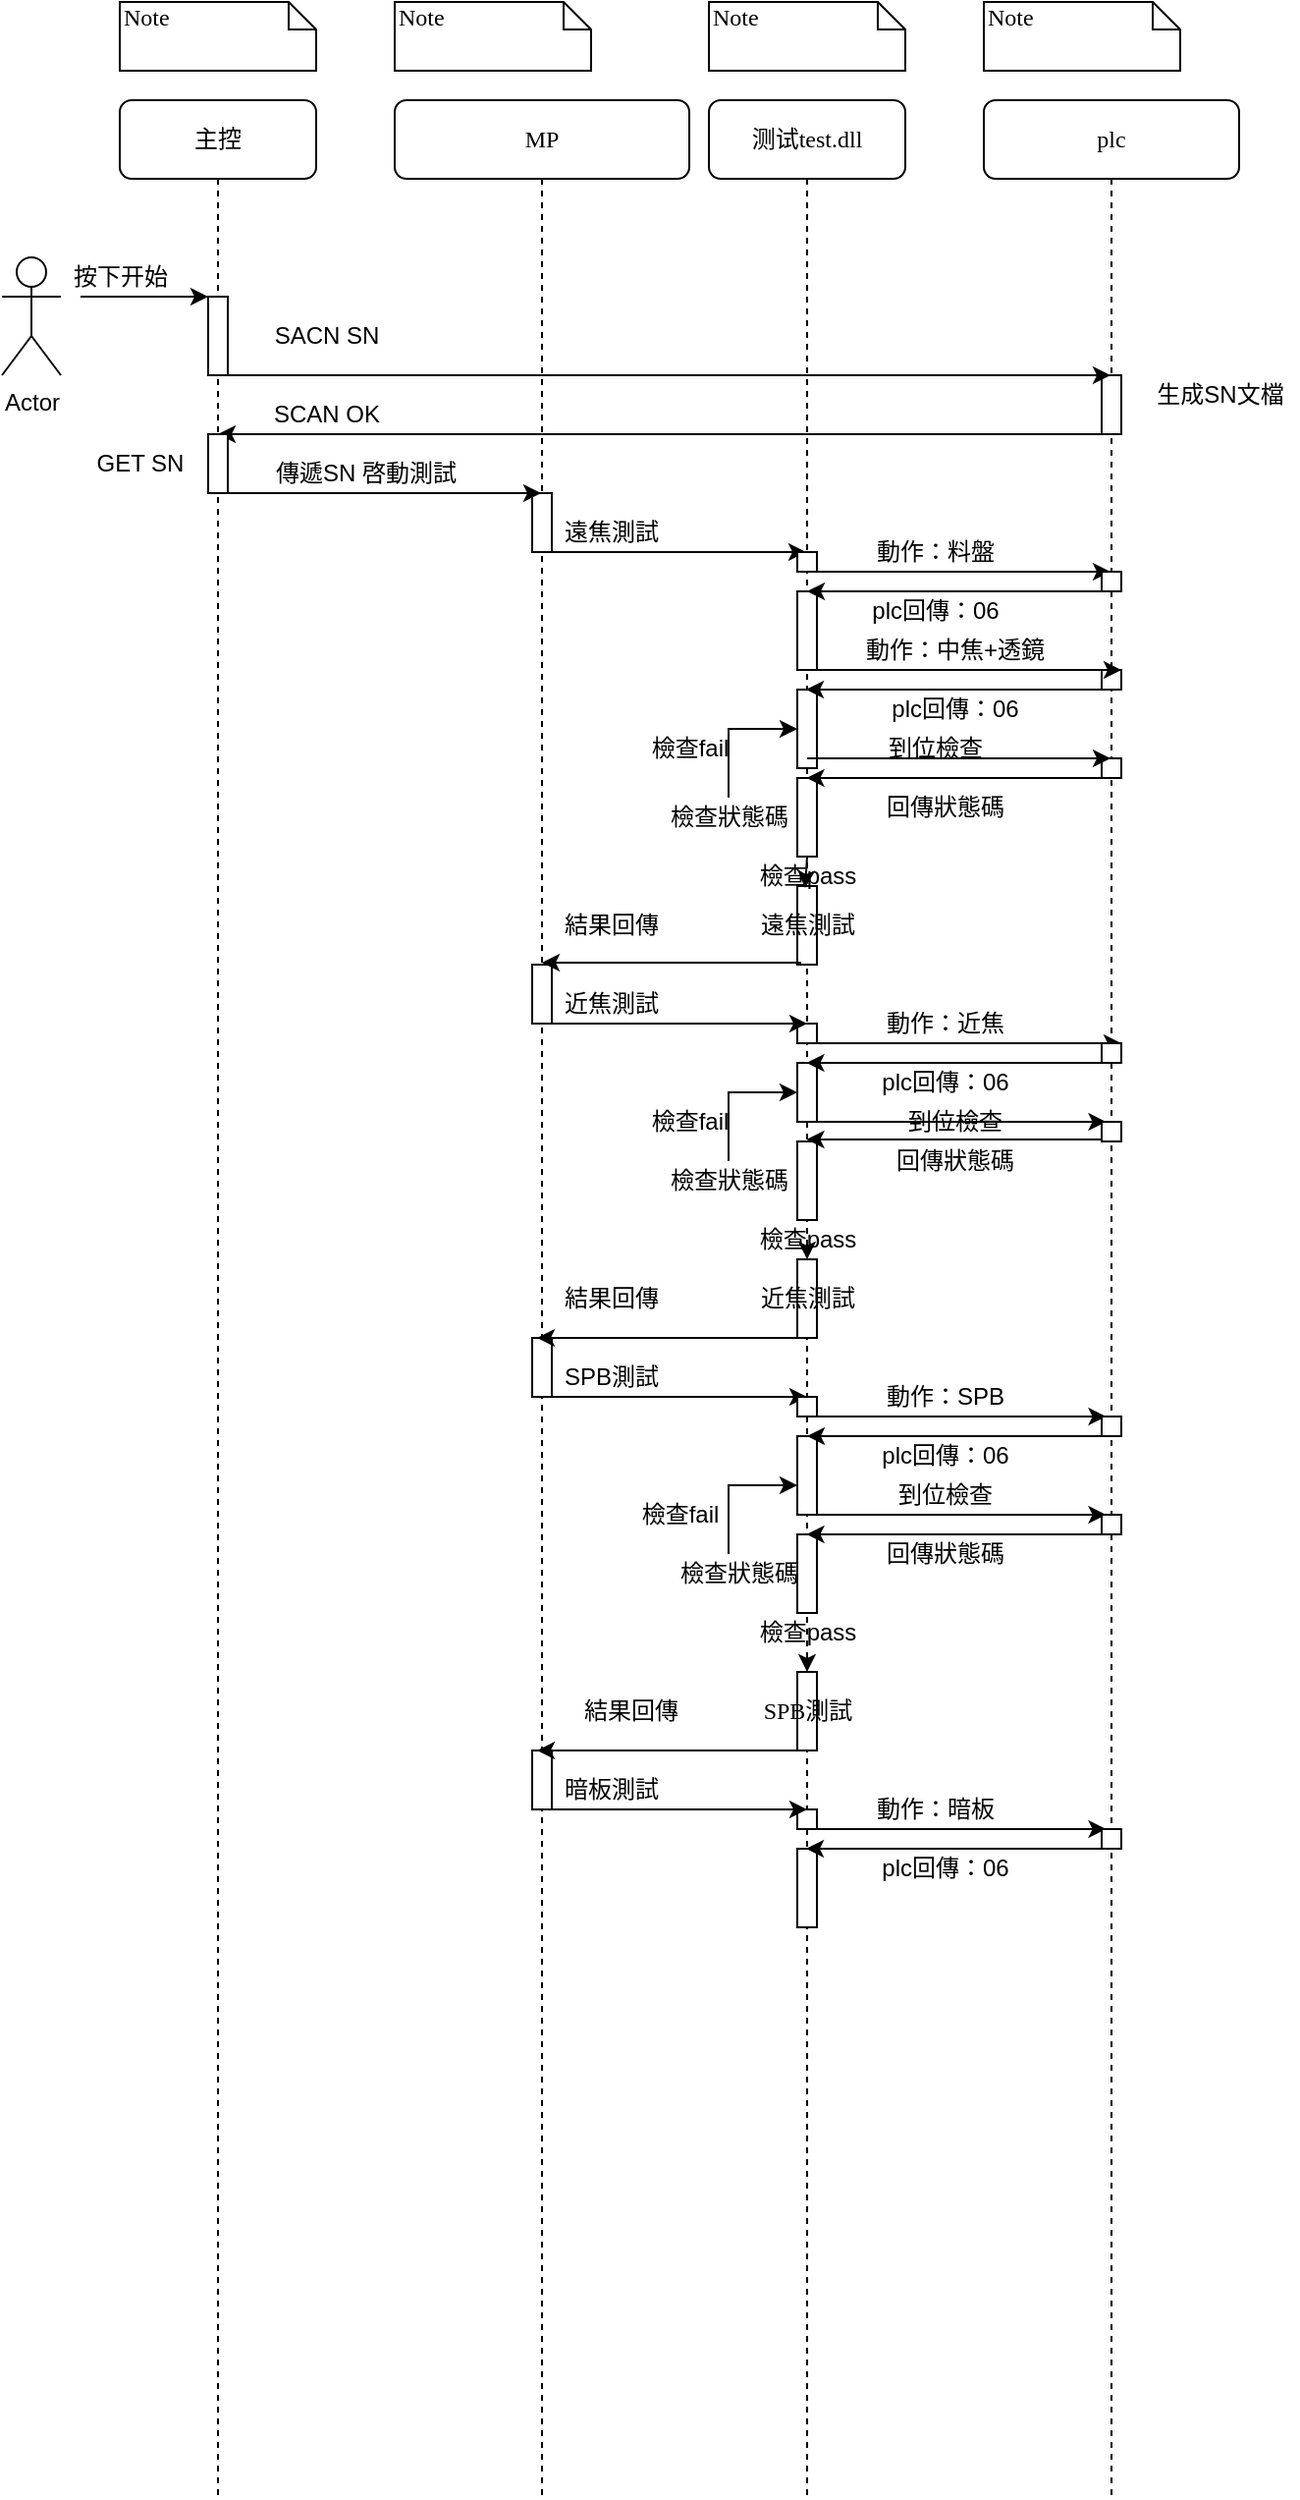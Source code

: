 <mxfile version="15.7.1" type="github">
  <diagram name="Page-1" id="13e1069c-82ec-6db2-03f1-153e76fe0fe0">
    <mxGraphModel dx="868" dy="492" grid="1" gridSize="10" guides="1" tooltips="1" connect="1" arrows="1" fold="1" page="1" pageScale="1" pageWidth="1100" pageHeight="850" background="none" math="0" shadow="0">
      <root>
        <mxCell id="0" />
        <mxCell id="1" parent="0" />
        <mxCell id="7baba1c4bc27f4b0-2" value="MP" style="shape=umlLifeline;perimeter=lifelinePerimeter;whiteSpace=wrap;html=1;container=1;collapsible=0;recursiveResize=0;outlineConnect=0;rounded=1;shadow=0;comic=0;labelBackgroundColor=none;strokeWidth=1;fontFamily=Verdana;fontSize=12;align=center;" parent="1" vertex="1">
          <mxGeometry x="240" y="80" width="150" height="1220" as="geometry" />
        </mxCell>
        <mxCell id="AwvMzt33uURzhuPgtbTJ-15" value="傳遞SN 啓動測試" style="text;html=1;align=center;verticalAlign=middle;resizable=0;points=[];autosize=1;strokeColor=none;fillColor=none;" vertex="1" parent="7baba1c4bc27f4b0-2">
          <mxGeometry x="-70" y="180" width="110" height="20" as="geometry" />
        </mxCell>
        <mxCell id="AwvMzt33uURzhuPgtbTJ-16" value="" style="html=1;points=[];perimeter=orthogonalPerimeter;rounded=0;shadow=0;comic=0;labelBackgroundColor=none;strokeWidth=1;fontFamily=Verdana;fontSize=12;align=center;" vertex="1" parent="7baba1c4bc27f4b0-2">
          <mxGeometry x="70" y="200" width="10" height="30" as="geometry" />
        </mxCell>
        <mxCell id="AwvMzt33uURzhuPgtbTJ-17" value="" style="endArrow=classic;html=1;rounded=0;" edge="1" parent="7baba1c4bc27f4b0-2" target="7baba1c4bc27f4b0-3">
          <mxGeometry width="50" height="50" relative="1" as="geometry">
            <mxPoint x="70" y="230" as="sourcePoint" />
            <mxPoint x="100" y="180" as="targetPoint" />
          </mxGeometry>
        </mxCell>
        <mxCell id="AwvMzt33uURzhuPgtbTJ-38" value="" style="html=1;points=[];perimeter=orthogonalPerimeter;rounded=0;shadow=0;comic=0;labelBackgroundColor=none;strokeWidth=1;fontFamily=Verdana;fontSize=12;align=center;" vertex="1" parent="7baba1c4bc27f4b0-2">
          <mxGeometry x="70" y="440" width="10" height="30" as="geometry" />
        </mxCell>
        <mxCell id="AwvMzt33uURzhuPgtbTJ-35" value="遠焦測試" style="text;html=1;align=center;verticalAlign=middle;resizable=0;points=[];autosize=1;strokeColor=none;fillColor=none;" vertex="1" parent="7baba1c4bc27f4b0-2">
          <mxGeometry x="80" y="210" width="60" height="20" as="geometry" />
        </mxCell>
        <mxCell id="AwvMzt33uURzhuPgtbTJ-37" value="結果回傳" style="text;html=1;align=center;verticalAlign=middle;resizable=0;points=[];autosize=1;strokeColor=none;fillColor=none;" vertex="1" parent="7baba1c4bc27f4b0-2">
          <mxGeometry x="80" y="410" width="60" height="20" as="geometry" />
        </mxCell>
        <mxCell id="AwvMzt33uURzhuPgtbTJ-84" value="近焦測試" style="text;html=1;align=center;verticalAlign=middle;resizable=0;points=[];autosize=1;strokeColor=none;fillColor=none;" vertex="1" parent="7baba1c4bc27f4b0-2">
          <mxGeometry x="80" y="450" width="60" height="20" as="geometry" />
        </mxCell>
        <mxCell id="AwvMzt33uURzhuPgtbTJ-108" value="結果回傳" style="text;html=1;align=center;verticalAlign=middle;resizable=0;points=[];autosize=1;strokeColor=none;fillColor=none;" vertex="1" parent="7baba1c4bc27f4b0-2">
          <mxGeometry x="80" y="600" width="60" height="20" as="geometry" />
        </mxCell>
        <mxCell id="AwvMzt33uURzhuPgtbTJ-111" value="" style="html=1;points=[];perimeter=orthogonalPerimeter;rounded=0;shadow=0;comic=0;labelBackgroundColor=none;strokeWidth=1;fontFamily=Verdana;fontSize=12;align=center;" vertex="1" parent="7baba1c4bc27f4b0-2">
          <mxGeometry x="70" y="630" width="10" height="30" as="geometry" />
        </mxCell>
        <mxCell id="AwvMzt33uURzhuPgtbTJ-113" value="SPB測試" style="text;html=1;align=center;verticalAlign=middle;resizable=0;points=[];autosize=1;strokeColor=none;fillColor=none;" vertex="1" parent="7baba1c4bc27f4b0-2">
          <mxGeometry x="80" y="640" width="60" height="20" as="geometry" />
        </mxCell>
        <mxCell id="AwvMzt33uURzhuPgtbTJ-138" value="結果回傳" style="text;html=1;align=center;verticalAlign=middle;resizable=0;points=[];autosize=1;strokeColor=none;fillColor=none;" vertex="1" parent="7baba1c4bc27f4b0-2">
          <mxGeometry x="90" y="810" width="60" height="20" as="geometry" />
        </mxCell>
        <mxCell id="AwvMzt33uURzhuPgtbTJ-139" value="" style="html=1;points=[];perimeter=orthogonalPerimeter;rounded=0;shadow=0;comic=0;labelBackgroundColor=none;strokeWidth=1;fontFamily=Verdana;fontSize=12;align=center;" vertex="1" parent="7baba1c4bc27f4b0-2">
          <mxGeometry x="70" y="840" width="10" height="30" as="geometry" />
        </mxCell>
        <mxCell id="7baba1c4bc27f4b0-3" value="测试test.dll" style="shape=umlLifeline;perimeter=lifelinePerimeter;whiteSpace=wrap;html=1;container=1;collapsible=0;recursiveResize=0;outlineConnect=0;rounded=1;shadow=0;comic=0;labelBackgroundColor=none;strokeWidth=1;fontFamily=Verdana;fontSize=12;align=center;" parent="1" vertex="1">
          <mxGeometry x="400" y="80" width="100" height="1220" as="geometry" />
        </mxCell>
        <mxCell id="AwvMzt33uURzhuPgtbTJ-18" value="" style="html=1;points=[];perimeter=orthogonalPerimeter;rounded=0;shadow=0;comic=0;labelBackgroundColor=none;strokeWidth=1;fontFamily=Verdana;fontSize=12;align=center;" vertex="1" parent="7baba1c4bc27f4b0-3">
          <mxGeometry x="45" y="230" width="10" height="10" as="geometry" />
        </mxCell>
        <mxCell id="AwvMzt33uURzhuPgtbTJ-22" value="" style="endArrow=classic;html=1;rounded=0;" edge="1" parent="7baba1c4bc27f4b0-3" target="7baba1c4bc27f4b0-4">
          <mxGeometry width="50" height="50" relative="1" as="geometry">
            <mxPoint x="50" y="240" as="sourcePoint" />
            <mxPoint x="100" y="190" as="targetPoint" />
          </mxGeometry>
        </mxCell>
        <mxCell id="AwvMzt33uURzhuPgtbTJ-45" value="" style="html=1;points=[];perimeter=orthogonalPerimeter;rounded=0;shadow=0;comic=0;labelBackgroundColor=none;strokeWidth=1;fontFamily=Verdana;fontSize=12;align=center;" vertex="1" parent="7baba1c4bc27f4b0-3">
          <mxGeometry x="45" y="250" width="10" height="40" as="geometry" />
        </mxCell>
        <mxCell id="AwvMzt33uURzhuPgtbTJ-46" value="" style="html=1;points=[];perimeter=orthogonalPerimeter;rounded=0;shadow=0;comic=0;labelBackgroundColor=none;strokeWidth=1;fontFamily=Verdana;fontSize=12;align=center;" vertex="1" parent="7baba1c4bc27f4b0-3">
          <mxGeometry x="45" y="300" width="10" height="40" as="geometry" />
        </mxCell>
        <mxCell id="AwvMzt33uURzhuPgtbTJ-47" value="" style="html=1;points=[];perimeter=orthogonalPerimeter;rounded=0;shadow=0;comic=0;labelBackgroundColor=none;strokeWidth=1;fontFamily=Verdana;fontSize=12;align=center;" vertex="1" parent="7baba1c4bc27f4b0-3">
          <mxGeometry x="45" y="345" width="10" height="40" as="geometry" />
        </mxCell>
        <mxCell id="AwvMzt33uURzhuPgtbTJ-52" value="" style="html=1;points=[];perimeter=orthogonalPerimeter;rounded=0;shadow=0;comic=0;labelBackgroundColor=none;strokeWidth=1;fontFamily=Verdana;fontSize=12;align=center;" vertex="1" parent="7baba1c4bc27f4b0-3">
          <mxGeometry x="45" y="400" width="10" height="40" as="geometry" />
        </mxCell>
        <mxCell id="AwvMzt33uURzhuPgtbTJ-53" value="" style="endArrow=classic;html=1;rounded=0;entryX=0.4;entryY=0.025;entryDx=0;entryDy=0;entryPerimeter=0;" edge="1" parent="7baba1c4bc27f4b0-3" target="AwvMzt33uURzhuPgtbTJ-52">
          <mxGeometry width="50" height="50" relative="1" as="geometry">
            <mxPoint x="50" y="385" as="sourcePoint" />
            <mxPoint x="100" y="335" as="targetPoint" />
          </mxGeometry>
        </mxCell>
        <mxCell id="AwvMzt33uURzhuPgtbTJ-55" value="遠焦測試" style="text;html=1;align=center;verticalAlign=middle;resizable=0;points=[];autosize=1;strokeColor=none;fillColor=none;" vertex="1" parent="7baba1c4bc27f4b0-3">
          <mxGeometry x="20" y="410" width="60" height="20" as="geometry" />
        </mxCell>
        <mxCell id="AwvMzt33uURzhuPgtbTJ-86" value="" style="html=1;points=[];perimeter=orthogonalPerimeter;rounded=0;shadow=0;comic=0;labelBackgroundColor=none;strokeWidth=1;fontFamily=Verdana;fontSize=12;align=center;" vertex="1" parent="7baba1c4bc27f4b0-3">
          <mxGeometry x="45" y="470" width="10" height="10" as="geometry" />
        </mxCell>
        <mxCell id="AwvMzt33uURzhuPgtbTJ-93" value="" style="html=1;points=[];perimeter=orthogonalPerimeter;rounded=0;shadow=0;comic=0;labelBackgroundColor=none;strokeWidth=1;fontFamily=Verdana;fontSize=12;align=center;" vertex="1" parent="7baba1c4bc27f4b0-3">
          <mxGeometry x="45" y="490" width="10" height="30" as="geometry" />
        </mxCell>
        <mxCell id="AwvMzt33uURzhuPgtbTJ-98" value="" style="html=1;points=[];perimeter=orthogonalPerimeter;rounded=0;shadow=0;comic=0;labelBackgroundColor=none;strokeWidth=1;fontFamily=Verdana;fontSize=12;align=center;" vertex="1" parent="7baba1c4bc27f4b0-3">
          <mxGeometry x="45" y="530" width="10" height="40" as="geometry" />
        </mxCell>
        <mxCell id="AwvMzt33uURzhuPgtbTJ-99" value="檢查狀態碼" style="text;html=1;align=center;verticalAlign=middle;resizable=0;points=[];autosize=1;strokeColor=none;fillColor=none;" vertex="1" parent="7baba1c4bc27f4b0-3">
          <mxGeometry x="-30" y="540" width="80" height="20" as="geometry" />
        </mxCell>
        <mxCell id="AwvMzt33uURzhuPgtbTJ-100" value="" style="edgeStyle=orthogonalEdgeStyle;rounded=0;orthogonalLoop=1;jettySize=auto;html=1;" edge="1" parent="7baba1c4bc27f4b0-3">
          <mxGeometry relative="1" as="geometry">
            <mxPoint x="10" y="540" as="sourcePoint" />
            <mxPoint x="45" y="505" as="targetPoint" />
            <Array as="points">
              <mxPoint x="10" y="505" />
            </Array>
          </mxGeometry>
        </mxCell>
        <mxCell id="AwvMzt33uURzhuPgtbTJ-106" value="近焦測試" style="html=1;points=[];perimeter=orthogonalPerimeter;rounded=0;shadow=0;comic=0;labelBackgroundColor=none;strokeWidth=1;fontFamily=Verdana;fontSize=12;align=center;" vertex="1" parent="7baba1c4bc27f4b0-3">
          <mxGeometry x="45" y="590" width="10" height="40" as="geometry" />
        </mxCell>
        <mxCell id="AwvMzt33uURzhuPgtbTJ-107" value="" style="endArrow=classic;html=1;rounded=0;exitX=0.2;exitY=0.975;exitDx=0;exitDy=0;exitPerimeter=0;" edge="1" parent="7baba1c4bc27f4b0-3">
          <mxGeometry width="50" height="50" relative="1" as="geometry">
            <mxPoint x="50" y="630" as="sourcePoint" />
            <mxPoint x="-87.5" y="630" as="targetPoint" />
          </mxGeometry>
        </mxCell>
        <mxCell id="AwvMzt33uURzhuPgtbTJ-112" value="" style="endArrow=classic;html=1;rounded=0;" edge="1" parent="7baba1c4bc27f4b0-3">
          <mxGeometry width="50" height="50" relative="1" as="geometry">
            <mxPoint x="-89.5" y="660" as="sourcePoint" />
            <mxPoint x="50" y="660" as="targetPoint" />
          </mxGeometry>
        </mxCell>
        <mxCell id="AwvMzt33uURzhuPgtbTJ-115" value="" style="html=1;points=[];perimeter=orthogonalPerimeter;rounded=0;shadow=0;comic=0;labelBackgroundColor=none;strokeWidth=1;fontFamily=Verdana;fontSize=12;align=center;" vertex="1" parent="7baba1c4bc27f4b0-3">
          <mxGeometry x="45" y="660" width="10" height="10" as="geometry" />
        </mxCell>
        <mxCell id="AwvMzt33uURzhuPgtbTJ-122" value="" style="html=1;points=[];perimeter=orthogonalPerimeter;rounded=0;shadow=0;comic=0;labelBackgroundColor=none;strokeWidth=1;fontFamily=Verdana;fontSize=12;align=center;" vertex="1" parent="7baba1c4bc27f4b0-3">
          <mxGeometry x="45" y="680" width="10" height="40" as="geometry" />
        </mxCell>
        <mxCell id="AwvMzt33uURzhuPgtbTJ-128" value="" style="html=1;points=[];perimeter=orthogonalPerimeter;rounded=0;shadow=0;comic=0;labelBackgroundColor=none;strokeWidth=1;fontFamily=Verdana;fontSize=12;align=center;" vertex="1" parent="7baba1c4bc27f4b0-3">
          <mxGeometry x="45" y="730" width="10" height="40" as="geometry" />
        </mxCell>
        <mxCell id="AwvMzt33uURzhuPgtbTJ-129" value="檢查狀態碼" style="text;html=1;align=center;verticalAlign=middle;resizable=0;points=[];autosize=1;strokeColor=none;fillColor=none;" vertex="1" parent="7baba1c4bc27f4b0-3">
          <mxGeometry x="-25" y="740" width="80" height="20" as="geometry" />
        </mxCell>
        <mxCell id="AwvMzt33uURzhuPgtbTJ-130" value="" style="edgeStyle=orthogonalEdgeStyle;rounded=0;orthogonalLoop=1;jettySize=auto;html=1;" edge="1" parent="7baba1c4bc27f4b0-3">
          <mxGeometry relative="1" as="geometry">
            <mxPoint x="10" y="740" as="sourcePoint" />
            <mxPoint x="45" y="705" as="targetPoint" />
            <Array as="points">
              <mxPoint x="10" y="705" />
            </Array>
          </mxGeometry>
        </mxCell>
        <mxCell id="AwvMzt33uURzhuPgtbTJ-136" value="SPB測試" style="html=1;points=[];perimeter=orthogonalPerimeter;rounded=0;shadow=0;comic=0;labelBackgroundColor=none;strokeWidth=1;fontFamily=Verdana;fontSize=12;align=center;" vertex="1" parent="7baba1c4bc27f4b0-3">
          <mxGeometry x="45" y="800" width="10" height="40" as="geometry" />
        </mxCell>
        <mxCell id="AwvMzt33uURzhuPgtbTJ-137" value="" style="endArrow=classic;html=1;rounded=0;exitX=0.2;exitY=0.975;exitDx=0;exitDy=0;exitPerimeter=0;" edge="1" parent="7baba1c4bc27f4b0-3">
          <mxGeometry width="50" height="50" relative="1" as="geometry">
            <mxPoint x="50" y="840" as="sourcePoint" />
            <mxPoint x="-87.5" y="840" as="targetPoint" />
          </mxGeometry>
        </mxCell>
        <mxCell id="AwvMzt33uURzhuPgtbTJ-142" value="" style="html=1;points=[];perimeter=orthogonalPerimeter;rounded=0;shadow=0;comic=0;labelBackgroundColor=none;strokeWidth=1;fontFamily=Verdana;fontSize=12;align=center;" vertex="1" parent="7baba1c4bc27f4b0-3">
          <mxGeometry x="45" y="870" width="10" height="10" as="geometry" />
        </mxCell>
        <mxCell id="AwvMzt33uURzhuPgtbTJ-103" value="檢查pass" style="text;html=1;align=center;verticalAlign=middle;resizable=0;points=[];autosize=1;strokeColor=none;fillColor=none;" vertex="1" parent="7baba1c4bc27f4b0-3">
          <mxGeometry x="20" y="570" width="60" height="20" as="geometry" />
        </mxCell>
        <mxCell id="AwvMzt33uURzhuPgtbTJ-54" value="檢查pass" style="text;html=1;align=center;verticalAlign=middle;resizable=0;points=[];autosize=1;strokeColor=none;fillColor=none;" vertex="1" parent="7baba1c4bc27f4b0-3">
          <mxGeometry x="20" y="385" width="60" height="20" as="geometry" />
        </mxCell>
        <mxCell id="AwvMzt33uURzhuPgtbTJ-151" value="" style="html=1;points=[];perimeter=orthogonalPerimeter;rounded=0;shadow=0;comic=0;labelBackgroundColor=none;strokeWidth=1;fontFamily=Verdana;fontSize=12;align=center;" vertex="1" parent="7baba1c4bc27f4b0-3">
          <mxGeometry x="45" y="890" width="10" height="40" as="geometry" />
        </mxCell>
        <mxCell id="7baba1c4bc27f4b0-4" value="plc" style="shape=umlLifeline;perimeter=lifelinePerimeter;whiteSpace=wrap;html=1;container=1;collapsible=0;recursiveResize=0;outlineConnect=0;rounded=1;shadow=0;comic=0;labelBackgroundColor=none;strokeWidth=1;fontFamily=Verdana;fontSize=12;align=center;" parent="1" vertex="1">
          <mxGeometry x="540" y="80" width="130" height="1220" as="geometry" />
        </mxCell>
        <mxCell id="AwvMzt33uURzhuPgtbTJ-8" value="" style="html=1;points=[];perimeter=orthogonalPerimeter;rounded=0;shadow=0;comic=0;labelBackgroundColor=none;strokeWidth=1;fontFamily=Verdana;fontSize=12;align=center;" vertex="1" parent="7baba1c4bc27f4b0-4">
          <mxGeometry x="60" y="140" width="10" height="30" as="geometry" />
        </mxCell>
        <mxCell id="AwvMzt33uURzhuPgtbTJ-9" value="生成SN文檔" style="text;html=1;align=center;verticalAlign=middle;resizable=0;points=[];autosize=1;strokeColor=none;fillColor=none;" vertex="1" parent="7baba1c4bc27f4b0-4">
          <mxGeometry x="80" y="140" width="80" height="20" as="geometry" />
        </mxCell>
        <mxCell id="AwvMzt33uURzhuPgtbTJ-10" value="" style="endArrow=classic;html=1;rounded=0;" edge="1" parent="7baba1c4bc27f4b0-4" target="7baba1c4bc27f4b0-8">
          <mxGeometry width="50" height="50" relative="1" as="geometry">
            <mxPoint x="70" y="170" as="sourcePoint" />
            <mxPoint x="120" y="120" as="targetPoint" />
          </mxGeometry>
        </mxCell>
        <mxCell id="AwvMzt33uURzhuPgtbTJ-23" value="" style="html=1;points=[];perimeter=orthogonalPerimeter;rounded=0;shadow=0;comic=0;labelBackgroundColor=none;strokeWidth=1;fontFamily=Verdana;fontSize=12;align=center;" vertex="1" parent="7baba1c4bc27f4b0-4">
          <mxGeometry x="60" y="240" width="10" height="10" as="geometry" />
        </mxCell>
        <mxCell id="AwvMzt33uURzhuPgtbTJ-27" value="" style="endArrow=classic;html=1;rounded=0;" edge="1" parent="7baba1c4bc27f4b0-4" target="7baba1c4bc27f4b0-3">
          <mxGeometry width="50" height="50" relative="1" as="geometry">
            <mxPoint x="60" y="250" as="sourcePoint" />
            <mxPoint x="110" y="200" as="targetPoint" />
          </mxGeometry>
        </mxCell>
        <mxCell id="AwvMzt33uURzhuPgtbTJ-29" value="" style="html=1;points=[];perimeter=orthogonalPerimeter;rounded=0;shadow=0;comic=0;labelBackgroundColor=none;strokeWidth=1;fontFamily=Verdana;fontSize=12;align=center;" vertex="1" parent="7baba1c4bc27f4b0-4">
          <mxGeometry x="60" y="290" width="10" height="10" as="geometry" />
        </mxCell>
        <mxCell id="AwvMzt33uURzhuPgtbTJ-30" value="" style="endArrow=classic;html=1;rounded=0;" edge="1" parent="7baba1c4bc27f4b0-4">
          <mxGeometry width="50" height="50" relative="1" as="geometry">
            <mxPoint x="60" y="300" as="sourcePoint" />
            <mxPoint x="-90.5" y="300" as="targetPoint" />
          </mxGeometry>
        </mxCell>
        <mxCell id="AwvMzt33uURzhuPgtbTJ-26" value="" style="endArrow=classic;html=1;rounded=0;" edge="1" parent="7baba1c4bc27f4b0-4">
          <mxGeometry width="50" height="50" relative="1" as="geometry">
            <mxPoint x="-84.5" y="290" as="sourcePoint" />
            <mxPoint x="70" y="290" as="targetPoint" />
          </mxGeometry>
        </mxCell>
        <mxCell id="AwvMzt33uURzhuPgtbTJ-24" value="動作：中焦+透鏡" style="text;html=1;align=center;verticalAlign=middle;resizable=0;points=[];autosize=1;strokeColor=none;fillColor=none;" vertex="1" parent="7baba1c4bc27f4b0-4">
          <mxGeometry x="-70" y="270" width="110" height="20" as="geometry" />
        </mxCell>
        <mxCell id="AwvMzt33uURzhuPgtbTJ-42" value="" style="html=1;points=[];perimeter=orthogonalPerimeter;rounded=0;shadow=0;comic=0;labelBackgroundColor=none;strokeWidth=1;fontFamily=Verdana;fontSize=12;align=center;" vertex="1" parent="7baba1c4bc27f4b0-4">
          <mxGeometry x="60" y="335" width="10" height="10" as="geometry" />
        </mxCell>
        <mxCell id="AwvMzt33uURzhuPgtbTJ-43" value="" style="endArrow=classic;html=1;rounded=0;" edge="1" parent="7baba1c4bc27f4b0-4">
          <mxGeometry width="50" height="50" relative="1" as="geometry">
            <mxPoint x="60.25" y="345" as="sourcePoint" />
            <mxPoint x="-90.25" y="345" as="targetPoint" />
          </mxGeometry>
        </mxCell>
        <mxCell id="AwvMzt33uURzhuPgtbTJ-87" value="" style="endArrow=classic;html=1;rounded=0;" edge="1" parent="7baba1c4bc27f4b0-4">
          <mxGeometry width="50" height="50" relative="1" as="geometry">
            <mxPoint x="-84.5" y="480" as="sourcePoint" />
            <mxPoint x="70" y="480" as="targetPoint" />
          </mxGeometry>
        </mxCell>
        <mxCell id="AwvMzt33uURzhuPgtbTJ-89" value="" style="html=1;points=[];perimeter=orthogonalPerimeter;rounded=0;shadow=0;comic=0;labelBackgroundColor=none;strokeWidth=1;fontFamily=Verdana;fontSize=12;align=center;" vertex="1" parent="7baba1c4bc27f4b0-4">
          <mxGeometry x="60" y="480" width="10" height="10" as="geometry" />
        </mxCell>
        <mxCell id="AwvMzt33uURzhuPgtbTJ-91" value="" style="endArrow=classic;html=1;rounded=0;" edge="1" parent="7baba1c4bc27f4b0-4">
          <mxGeometry width="50" height="50" relative="1" as="geometry">
            <mxPoint x="60.25" y="490" as="sourcePoint" />
            <mxPoint x="-90.25" y="490" as="targetPoint" />
          </mxGeometry>
        </mxCell>
        <mxCell id="AwvMzt33uURzhuPgtbTJ-92" value="plc回傳：06" style="text;html=1;align=center;verticalAlign=middle;resizable=0;points=[];autosize=1;strokeColor=none;fillColor=none;" vertex="1" parent="7baba1c4bc27f4b0-4">
          <mxGeometry x="-60" y="490" width="80" height="20" as="geometry" />
        </mxCell>
        <mxCell id="AwvMzt33uURzhuPgtbTJ-94" value="" style="endArrow=classic;html=1;rounded=0;" edge="1" parent="7baba1c4bc27f4b0-4">
          <mxGeometry width="50" height="50" relative="1" as="geometry">
            <mxPoint x="-92.25" y="520" as="sourcePoint" />
            <mxPoint x="62.25" y="520" as="targetPoint" />
          </mxGeometry>
        </mxCell>
        <mxCell id="AwvMzt33uURzhuPgtbTJ-95" value="" style="html=1;points=[];perimeter=orthogonalPerimeter;rounded=0;shadow=0;comic=0;labelBackgroundColor=none;strokeWidth=1;fontFamily=Verdana;fontSize=12;align=center;" vertex="1" parent="7baba1c4bc27f4b0-4">
          <mxGeometry x="60" y="520" width="10" height="10" as="geometry" />
        </mxCell>
        <mxCell id="AwvMzt33uURzhuPgtbTJ-96" value="" style="endArrow=classic;html=1;rounded=0;" edge="1" parent="7baba1c4bc27f4b0-4">
          <mxGeometry width="50" height="50" relative="1" as="geometry">
            <mxPoint x="60.25" y="529" as="sourcePoint" />
            <mxPoint x="-90.25" y="529" as="targetPoint" />
          </mxGeometry>
        </mxCell>
        <mxCell id="AwvMzt33uURzhuPgtbTJ-116" value="" style="endArrow=classic;html=1;rounded=0;" edge="1" parent="7baba1c4bc27f4b0-4">
          <mxGeometry width="50" height="50" relative="1" as="geometry">
            <mxPoint x="-92.25" y="670" as="sourcePoint" />
            <mxPoint x="62.25" y="670" as="targetPoint" />
          </mxGeometry>
        </mxCell>
        <mxCell id="AwvMzt33uURzhuPgtbTJ-118" value="動作：SPB" style="text;html=1;align=center;verticalAlign=middle;resizable=0;points=[];autosize=1;strokeColor=none;fillColor=none;" vertex="1" parent="7baba1c4bc27f4b0-4">
          <mxGeometry x="-60" y="650" width="80" height="20" as="geometry" />
        </mxCell>
        <mxCell id="AwvMzt33uURzhuPgtbTJ-120" value="" style="html=1;points=[];perimeter=orthogonalPerimeter;rounded=0;shadow=0;comic=0;labelBackgroundColor=none;strokeWidth=1;fontFamily=Verdana;fontSize=12;align=center;" vertex="1" parent="7baba1c4bc27f4b0-4">
          <mxGeometry x="60" y="670" width="10" height="10" as="geometry" />
        </mxCell>
        <mxCell id="AwvMzt33uURzhuPgtbTJ-121" value="plc回傳：06" style="text;html=1;align=center;verticalAlign=middle;resizable=0;points=[];autosize=1;strokeColor=none;fillColor=none;" vertex="1" parent="7baba1c4bc27f4b0-4">
          <mxGeometry x="-60" y="680" width="80" height="20" as="geometry" />
        </mxCell>
        <mxCell id="AwvMzt33uURzhuPgtbTJ-124" value="" style="endArrow=classic;html=1;rounded=0;" edge="1" parent="7baba1c4bc27f4b0-4">
          <mxGeometry width="50" height="50" relative="1" as="geometry">
            <mxPoint x="-92.25" y="720" as="sourcePoint" />
            <mxPoint x="62.25" y="720" as="targetPoint" />
          </mxGeometry>
        </mxCell>
        <mxCell id="AwvMzt33uURzhuPgtbTJ-125" value="" style="html=1;points=[];perimeter=orthogonalPerimeter;rounded=0;shadow=0;comic=0;labelBackgroundColor=none;strokeWidth=1;fontFamily=Verdana;fontSize=12;align=center;" vertex="1" parent="7baba1c4bc27f4b0-4">
          <mxGeometry x="60" y="720" width="10" height="10" as="geometry" />
        </mxCell>
        <mxCell id="AwvMzt33uURzhuPgtbTJ-126" value="" style="endArrow=classic;html=1;rounded=0;" edge="1" parent="7baba1c4bc27f4b0-4">
          <mxGeometry width="50" height="50" relative="1" as="geometry">
            <mxPoint x="60.25" y="730" as="sourcePoint" />
            <mxPoint x="-90.25" y="730" as="targetPoint" />
          </mxGeometry>
        </mxCell>
        <mxCell id="AwvMzt33uURzhuPgtbTJ-143" value="" style="endArrow=classic;html=1;rounded=0;" edge="1" parent="7baba1c4bc27f4b0-4">
          <mxGeometry width="50" height="50" relative="1" as="geometry">
            <mxPoint x="-92.25" y="880" as="sourcePoint" />
            <mxPoint x="62.25" y="880" as="targetPoint" />
          </mxGeometry>
        </mxCell>
        <mxCell id="AwvMzt33uURzhuPgtbTJ-145" value="" style="html=1;points=[];perimeter=orthogonalPerimeter;rounded=0;shadow=0;comic=0;labelBackgroundColor=none;strokeWidth=1;fontFamily=Verdana;fontSize=12;align=center;" vertex="1" parent="7baba1c4bc27f4b0-4">
          <mxGeometry x="60" y="880" width="10" height="10" as="geometry" />
        </mxCell>
        <mxCell id="AwvMzt33uURzhuPgtbTJ-146" value="" style="endArrow=classic;html=1;rounded=0;" edge="1" parent="7baba1c4bc27f4b0-4">
          <mxGeometry width="50" height="50" relative="1" as="geometry">
            <mxPoint x="60" y="890" as="sourcePoint" />
            <mxPoint x="-90.5" y="890" as="targetPoint" />
          </mxGeometry>
        </mxCell>
        <mxCell id="AwvMzt33uURzhuPgtbTJ-147" value="plc回傳：06" style="text;html=1;align=center;verticalAlign=middle;resizable=0;points=[];autosize=1;strokeColor=none;fillColor=none;" vertex="1" parent="7baba1c4bc27f4b0-4">
          <mxGeometry x="-60" y="890" width="80" height="20" as="geometry" />
        </mxCell>
        <mxCell id="7baba1c4bc27f4b0-8" value="主控" style="shape=umlLifeline;perimeter=lifelinePerimeter;whiteSpace=wrap;html=1;container=1;collapsible=0;recursiveResize=0;outlineConnect=0;rounded=1;shadow=0;comic=0;labelBackgroundColor=none;strokeWidth=1;fontFamily=Verdana;fontSize=12;align=center;" parent="1" vertex="1">
          <mxGeometry x="100" y="80" width="100" height="1220" as="geometry" />
        </mxCell>
        <mxCell id="7baba1c4bc27f4b0-9" value="" style="html=1;points=[];perimeter=orthogonalPerimeter;rounded=0;shadow=0;comic=0;labelBackgroundColor=none;strokeWidth=1;fontFamily=Verdana;fontSize=12;align=center;" parent="7baba1c4bc27f4b0-8" vertex="1">
          <mxGeometry x="45" y="100" width="10" height="40" as="geometry" />
        </mxCell>
        <mxCell id="AwvMzt33uURzhuPgtbTJ-1" value="" style="endArrow=classic;html=1;rounded=0;" edge="1" parent="7baba1c4bc27f4b0-8">
          <mxGeometry width="50" height="50" relative="1" as="geometry">
            <mxPoint x="-20" y="100" as="sourcePoint" />
            <mxPoint x="45" y="100" as="targetPoint" />
          </mxGeometry>
        </mxCell>
        <mxCell id="AwvMzt33uURzhuPgtbTJ-5" value="" style="endArrow=classic;html=1;rounded=0;" edge="1" parent="7baba1c4bc27f4b0-8" target="7baba1c4bc27f4b0-4">
          <mxGeometry width="50" height="50" relative="1" as="geometry">
            <mxPoint x="50" y="140" as="sourcePoint" />
            <mxPoint x="100" y="90" as="targetPoint" />
          </mxGeometry>
        </mxCell>
        <mxCell id="AwvMzt33uURzhuPgtbTJ-12" value="" style="html=1;points=[];perimeter=orthogonalPerimeter;rounded=0;shadow=0;comic=0;labelBackgroundColor=none;strokeWidth=1;fontFamily=Verdana;fontSize=12;align=center;" vertex="1" parent="7baba1c4bc27f4b0-8">
          <mxGeometry x="45" y="170" width="10" height="30" as="geometry" />
        </mxCell>
        <mxCell id="AwvMzt33uURzhuPgtbTJ-13" value="GET SN" style="text;html=1;align=center;verticalAlign=middle;resizable=0;points=[];autosize=1;strokeColor=none;fillColor=none;" vertex="1" parent="7baba1c4bc27f4b0-8">
          <mxGeometry x="-20" y="175" width="60" height="20" as="geometry" />
        </mxCell>
        <mxCell id="7baba1c4bc27f4b0-40" value="Note" style="shape=note;whiteSpace=wrap;html=1;size=14;verticalAlign=top;align=left;spacingTop=-6;rounded=0;shadow=0;comic=0;labelBackgroundColor=none;strokeWidth=1;fontFamily=Verdana;fontSize=12" parent="1" vertex="1">
          <mxGeometry x="100" y="30" width="100" height="35" as="geometry" />
        </mxCell>
        <mxCell id="7baba1c4bc27f4b0-41" value="Note" style="shape=note;whiteSpace=wrap;html=1;size=14;verticalAlign=top;align=left;spacingTop=-6;rounded=0;shadow=0;comic=0;labelBackgroundColor=none;strokeWidth=1;fontFamily=Verdana;fontSize=12" parent="1" vertex="1">
          <mxGeometry x="240" y="30" width="100" height="35" as="geometry" />
        </mxCell>
        <mxCell id="7baba1c4bc27f4b0-42" value="Note" style="shape=note;whiteSpace=wrap;html=1;size=14;verticalAlign=top;align=left;spacingTop=-6;rounded=0;shadow=0;comic=0;labelBackgroundColor=none;strokeWidth=1;fontFamily=Verdana;fontSize=12" parent="1" vertex="1">
          <mxGeometry x="400" y="30" width="100" height="35" as="geometry" />
        </mxCell>
        <mxCell id="7baba1c4bc27f4b0-43" value="Note" style="shape=note;whiteSpace=wrap;html=1;size=14;verticalAlign=top;align=left;spacingTop=-6;rounded=0;shadow=0;comic=0;labelBackgroundColor=none;strokeWidth=1;fontFamily=Verdana;fontSize=12" parent="1" vertex="1">
          <mxGeometry x="540" y="30" width="100" height="35" as="geometry" />
        </mxCell>
        <mxCell id="AwvMzt33uURzhuPgtbTJ-3" value="Actor" style="shape=umlActor;verticalLabelPosition=bottom;verticalAlign=top;html=1;outlineConnect=0;" vertex="1" parent="1">
          <mxGeometry x="40" y="160" width="30" height="60" as="geometry" />
        </mxCell>
        <mxCell id="AwvMzt33uURzhuPgtbTJ-4" value="按下开始" style="text;html=1;align=center;verticalAlign=middle;resizable=0;points=[];autosize=1;strokeColor=none;fillColor=none;" vertex="1" parent="1">
          <mxGeometry x="70" y="160" width="60" height="20" as="geometry" />
        </mxCell>
        <mxCell id="AwvMzt33uURzhuPgtbTJ-6" value="SACN SN" style="text;html=1;align=center;verticalAlign=middle;resizable=0;points=[];autosize=1;strokeColor=none;fillColor=none;" vertex="1" parent="1">
          <mxGeometry x="170" y="190" width="70" height="20" as="geometry" />
        </mxCell>
        <mxCell id="AwvMzt33uURzhuPgtbTJ-11" value="SCAN OK" style="text;html=1;align=center;verticalAlign=middle;resizable=0;points=[];autosize=1;strokeColor=none;fillColor=none;" vertex="1" parent="1">
          <mxGeometry x="170" y="230" width="70" height="20" as="geometry" />
        </mxCell>
        <mxCell id="AwvMzt33uURzhuPgtbTJ-14" value="" style="endArrow=classic;html=1;rounded=0;" edge="1" parent="1" target="7baba1c4bc27f4b0-2">
          <mxGeometry width="50" height="50" relative="1" as="geometry">
            <mxPoint x="150" y="280" as="sourcePoint" />
            <mxPoint x="200" y="230" as="targetPoint" />
          </mxGeometry>
        </mxCell>
        <mxCell id="AwvMzt33uURzhuPgtbTJ-28" value="plc回傳：06" style="text;html=1;align=center;verticalAlign=middle;resizable=0;points=[];autosize=1;strokeColor=none;fillColor=none;" vertex="1" parent="1">
          <mxGeometry x="475" y="330" width="80" height="20" as="geometry" />
        </mxCell>
        <mxCell id="AwvMzt33uURzhuPgtbTJ-31" value="plc回傳：06" style="text;html=1;align=center;verticalAlign=middle;resizable=0;points=[];autosize=1;strokeColor=none;fillColor=none;" vertex="1" parent="1">
          <mxGeometry x="485" y="380" width="80" height="20" as="geometry" />
        </mxCell>
        <mxCell id="AwvMzt33uURzhuPgtbTJ-32" value="動作：料盤" style="text;html=1;align=center;verticalAlign=middle;resizable=0;points=[];autosize=1;strokeColor=none;fillColor=none;" vertex="1" parent="1">
          <mxGeometry x="475" y="300" width="80" height="20" as="geometry" />
        </mxCell>
        <mxCell id="AwvMzt33uURzhuPgtbTJ-40" value="" style="endArrow=classic;html=1;rounded=0;" edge="1" parent="1" target="7baba1c4bc27f4b0-4">
          <mxGeometry width="50" height="50" relative="1" as="geometry">
            <mxPoint x="450" y="415" as="sourcePoint" />
            <mxPoint x="500" y="365" as="targetPoint" />
          </mxGeometry>
        </mxCell>
        <mxCell id="AwvMzt33uURzhuPgtbTJ-41" value="到位檢查" style="text;html=1;align=center;verticalAlign=middle;resizable=0;points=[];autosize=1;strokeColor=none;fillColor=none;" vertex="1" parent="1">
          <mxGeometry x="485" y="400" width="60" height="20" as="geometry" />
        </mxCell>
        <mxCell id="AwvMzt33uURzhuPgtbTJ-44" value="回傳狀態碼" style="text;html=1;align=center;verticalAlign=middle;resizable=0;points=[];autosize=1;strokeColor=none;fillColor=none;" vertex="1" parent="1">
          <mxGeometry x="480" y="430" width="80" height="20" as="geometry" />
        </mxCell>
        <mxCell id="AwvMzt33uURzhuPgtbTJ-50" value="" style="edgeStyle=orthogonalEdgeStyle;rounded=0;orthogonalLoop=1;jettySize=auto;html=1;" edge="1" parent="1" source="AwvMzt33uURzhuPgtbTJ-48" target="AwvMzt33uURzhuPgtbTJ-46">
          <mxGeometry relative="1" as="geometry">
            <Array as="points">
              <mxPoint x="410" y="400" />
            </Array>
          </mxGeometry>
        </mxCell>
        <mxCell id="AwvMzt33uURzhuPgtbTJ-48" value="檢查狀態碼" style="text;html=1;align=center;verticalAlign=middle;resizable=0;points=[];autosize=1;strokeColor=none;fillColor=none;" vertex="1" parent="1">
          <mxGeometry x="370" y="435" width="80" height="20" as="geometry" />
        </mxCell>
        <mxCell id="AwvMzt33uURzhuPgtbTJ-51" value="檢查fail" style="text;html=1;align=center;verticalAlign=middle;resizable=0;points=[];autosize=1;strokeColor=none;fillColor=none;" vertex="1" parent="1">
          <mxGeometry x="365" y="400" width="50" height="20" as="geometry" />
        </mxCell>
        <mxCell id="AwvMzt33uURzhuPgtbTJ-56" value="" style="endArrow=classic;html=1;rounded=0;exitX=0.2;exitY=0.975;exitDx=0;exitDy=0;exitPerimeter=0;" edge="1" parent="1" source="AwvMzt33uURzhuPgtbTJ-52" target="7baba1c4bc27f4b0-2">
          <mxGeometry width="50" height="50" relative="1" as="geometry">
            <mxPoint x="350" y="480" as="sourcePoint" />
            <mxPoint x="400" y="430" as="targetPoint" />
          </mxGeometry>
        </mxCell>
        <mxCell id="AwvMzt33uURzhuPgtbTJ-85" value="" style="endArrow=classic;html=1;rounded=0;" edge="1" parent="1">
          <mxGeometry width="50" height="50" relative="1" as="geometry">
            <mxPoint x="310.5" y="550" as="sourcePoint" />
            <mxPoint x="450" y="550" as="targetPoint" />
          </mxGeometry>
        </mxCell>
        <mxCell id="AwvMzt33uURzhuPgtbTJ-88" value="動作：近焦" style="text;html=1;align=center;verticalAlign=middle;resizable=0;points=[];autosize=1;strokeColor=none;fillColor=none;" vertex="1" parent="1">
          <mxGeometry x="480" y="540" width="80" height="20" as="geometry" />
        </mxCell>
        <mxCell id="AwvMzt33uURzhuPgtbTJ-97" value="回傳狀態碼" style="text;html=1;align=center;verticalAlign=middle;resizable=0;points=[];autosize=1;strokeColor=none;fillColor=none;" vertex="1" parent="1">
          <mxGeometry x="485" y="610" width="80" height="20" as="geometry" />
        </mxCell>
        <mxCell id="AwvMzt33uURzhuPgtbTJ-101" value="檢查fail" style="text;html=1;align=center;verticalAlign=middle;resizable=0;points=[];autosize=1;strokeColor=none;fillColor=none;" vertex="1" parent="1">
          <mxGeometry x="365" y="590" width="50" height="20" as="geometry" />
        </mxCell>
        <mxCell id="AwvMzt33uURzhuPgtbTJ-104" value="" style="endArrow=classic;html=1;rounded=0;" edge="1" parent="1">
          <mxGeometry width="50" height="50" relative="1" as="geometry">
            <mxPoint x="450" y="660" as="sourcePoint" />
            <mxPoint x="450" y="670" as="targetPoint" />
            <Array as="points" />
          </mxGeometry>
        </mxCell>
        <mxCell id="AwvMzt33uURzhuPgtbTJ-109" value="到位檢查" style="text;html=1;align=center;verticalAlign=middle;resizable=0;points=[];autosize=1;strokeColor=none;fillColor=none;" vertex="1" parent="1">
          <mxGeometry x="495" y="590" width="60" height="20" as="geometry" />
        </mxCell>
        <mxCell id="AwvMzt33uURzhuPgtbTJ-119" value="" style="endArrow=classic;html=1;rounded=0;" edge="1" parent="1">
          <mxGeometry width="50" height="50" relative="1" as="geometry">
            <mxPoint x="600.5" y="760" as="sourcePoint" />
            <mxPoint x="450" y="760" as="targetPoint" />
          </mxGeometry>
        </mxCell>
        <mxCell id="AwvMzt33uURzhuPgtbTJ-123" value="到位檢查" style="text;html=1;align=center;verticalAlign=middle;resizable=0;points=[];autosize=1;strokeColor=none;fillColor=none;" vertex="1" parent="1">
          <mxGeometry x="490" y="780" width="60" height="20" as="geometry" />
        </mxCell>
        <mxCell id="AwvMzt33uURzhuPgtbTJ-127" value="回傳狀態碼" style="text;html=1;align=center;verticalAlign=middle;resizable=0;points=[];autosize=1;strokeColor=none;fillColor=none;" vertex="1" parent="1">
          <mxGeometry x="480" y="810" width="80" height="20" as="geometry" />
        </mxCell>
        <mxCell id="AwvMzt33uURzhuPgtbTJ-131" value="檢查fail" style="text;html=1;align=center;verticalAlign=middle;resizable=0;points=[];autosize=1;strokeColor=none;fillColor=none;" vertex="1" parent="1">
          <mxGeometry x="360" y="790" width="50" height="20" as="geometry" />
        </mxCell>
        <mxCell id="AwvMzt33uURzhuPgtbTJ-140" value="暗板測試" style="text;html=1;align=center;verticalAlign=middle;resizable=0;points=[];autosize=1;strokeColor=none;fillColor=none;" vertex="1" parent="1">
          <mxGeometry x="320" y="930" width="60" height="20" as="geometry" />
        </mxCell>
        <mxCell id="AwvMzt33uURzhuPgtbTJ-141" value="" style="endArrow=classic;html=1;rounded=0;" edge="1" parent="1">
          <mxGeometry width="50" height="50" relative="1" as="geometry">
            <mxPoint x="310.5" y="950" as="sourcePoint" />
            <mxPoint x="450" y="950" as="targetPoint" />
          </mxGeometry>
        </mxCell>
        <mxCell id="AwvMzt33uURzhuPgtbTJ-144" value="動作：暗板" style="text;html=1;align=center;verticalAlign=middle;resizable=0;points=[];autosize=1;strokeColor=none;fillColor=none;" vertex="1" parent="1">
          <mxGeometry x="475" y="940" width="80" height="20" as="geometry" />
        </mxCell>
        <mxCell id="AwvMzt33uURzhuPgtbTJ-148" value="" style="endArrow=classic;html=1;rounded=0;startArrow=none;" edge="1" parent="1" source="AwvMzt33uURzhuPgtbTJ-132">
          <mxGeometry width="50" height="50" relative="1" as="geometry">
            <mxPoint x="450" y="850" as="sourcePoint" />
            <mxPoint x="450" y="880" as="targetPoint" />
          </mxGeometry>
        </mxCell>
        <mxCell id="AwvMzt33uURzhuPgtbTJ-132" value="檢查pass" style="text;html=1;align=center;verticalAlign=middle;resizable=0;points=[];autosize=1;strokeColor=none;fillColor=none;" vertex="1" parent="1">
          <mxGeometry x="420" y="850" width="60" height="20" as="geometry" />
        </mxCell>
        <mxCell id="AwvMzt33uURzhuPgtbTJ-149" value="" style="endArrow=none;html=1;rounded=0;" edge="1" parent="1" target="AwvMzt33uURzhuPgtbTJ-132">
          <mxGeometry width="50" height="50" relative="1" as="geometry">
            <mxPoint x="450" y="850" as="sourcePoint" />
            <mxPoint x="450" y="880" as="targetPoint" />
          </mxGeometry>
        </mxCell>
      </root>
    </mxGraphModel>
  </diagram>
</mxfile>
